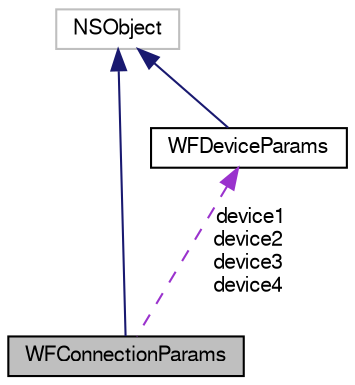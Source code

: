 digraph "WFConnectionParams"
{
  edge [fontname="FreeSans",fontsize="10",labelfontname="FreeSans",labelfontsize="10"];
  node [fontname="FreeSans",fontsize="10",shape=record];
  Node1 [label="WFConnectionParams",height=0.2,width=0.4,color="black", fillcolor="grey75", style="filled", fontcolor="black"];
  Node2 -> Node1 [dir="back",color="midnightblue",fontsize="10",style="solid",fontname="FreeSans"];
  Node2 [label="NSObject",height=0.2,width=0.4,color="grey75", fillcolor="white", style="filled"];
  Node3 -> Node1 [dir="back",color="darkorchid3",fontsize="10",style="dashed",label=" device1\ndevice2\ndevice3\ndevice4" ,fontname="FreeSans"];
  Node3 [label="WFDeviceParams",height=0.2,width=0.4,color="black", fillcolor="white", style="filled",URL="$interface_w_f_device_params.html",tooltip="Represents the connection parameters for a specific ANT device. "];
  Node2 -> Node3 [dir="back",color="midnightblue",fontsize="10",style="solid",fontname="FreeSans"];
}

